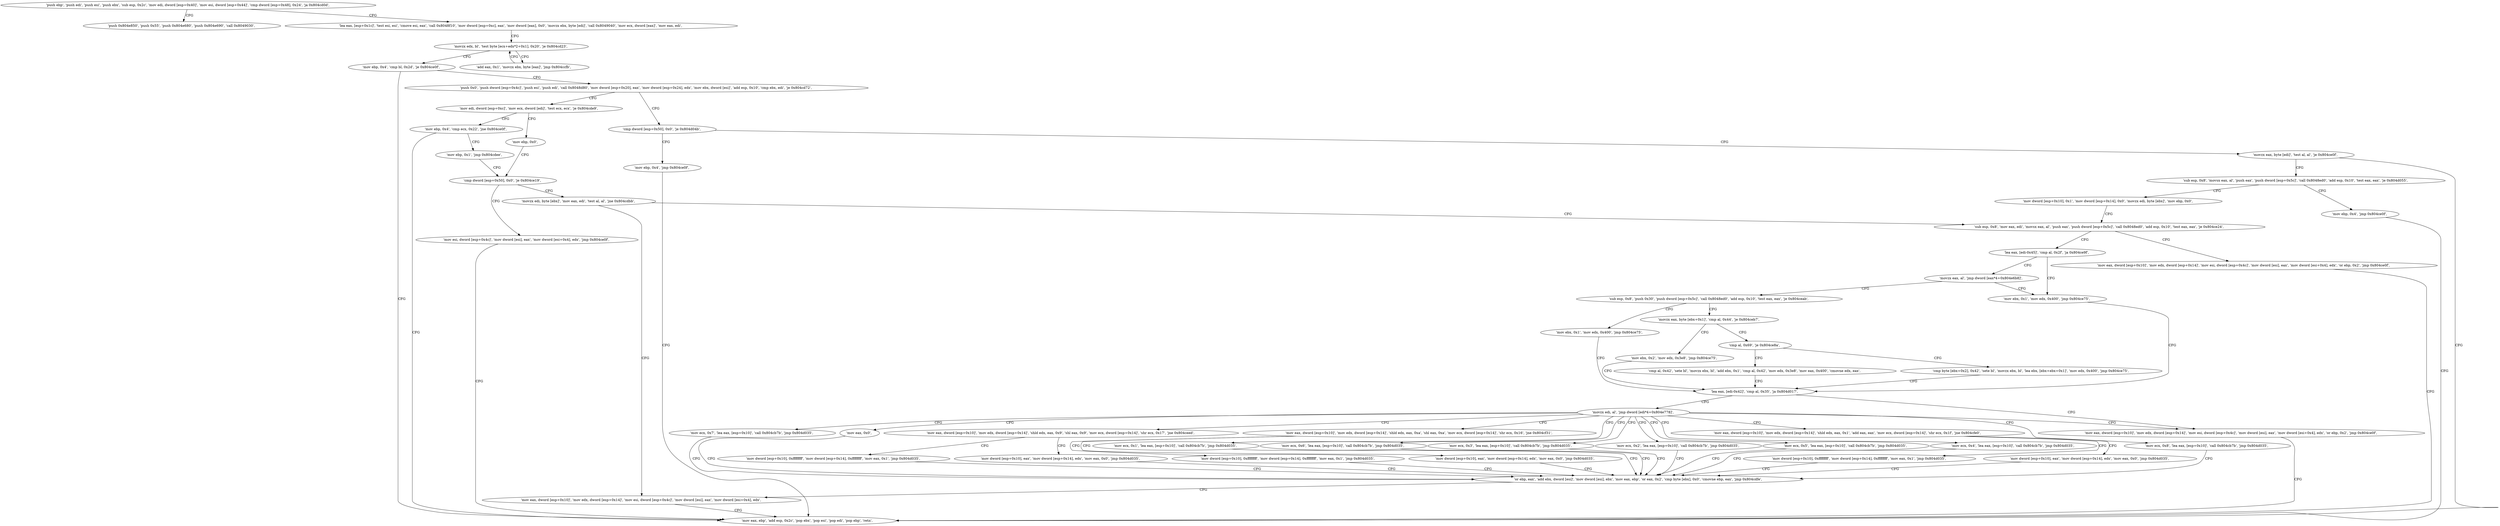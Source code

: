 digraph "func" {
"134532289" [label = "'push ebp', 'push edi', 'push esi', 'push ebx', 'sub esp, 0x2c', 'mov edi, dword [esp+0x40]', 'mov esi, dword [esp+0x44]', 'cmp dword [esp+0x48], 0x24', 'ja 0x804cd0d', " ]
"134532365" [label = "'push 0x804e850', 'push 0x55', 'push 0x804e680', 'push 0x804e690', 'call 0x8049030', " ]
"134532311" [label = "'lea eax, [esp+0x1c]', 'test esi, esi', 'cmove esi, eax', 'call 0x8048f10', 'mov dword [esp+0xc], eax', 'mov dword [eax], 0x0', 'movzx ebx, byte [edi]', 'call 0x8049040', 'mov ecx, dword [eax]', 'mov eax, edi', " ]
"134532347" [label = "'movzx edx, bl', 'test byte [ecx+edx*2+0x1], 0x20', 'je 0x804cd23', " ]
"134532387" [label = "'mov ebp, 0x4', 'cmp bl, 0x2d', 'je 0x804ce0f', " ]
"134532623" [label = "'mov eax, ebp', 'add esp, 0x2c', 'pop ebx', 'pop esi', 'pop edi', 'pop ebp', 'retn', " ]
"134532401" [label = "'push 0x0', 'push dword [esp+0x4c]', 'push esi', 'push edi', 'call 0x8048d80', 'mov dword [esp+0x20], eax', 'mov dword [esp+0x24], edx', 'mov ebx, dword [esi]', 'add esp, 0x10', 'cmp ebx, edi', 'je 0x804cd72', " ]
"134532357" [label = "'add eax, 0x1', 'movzx ebx, byte [eax]', 'jmp 0x804ccfb', " ]
"134532466" [label = "'cmp dword [esp+0x50], 0x0', 'je 0x804d04b', " ]
"134532431" [label = "'mov edi, dword [esp+0xc]', 'mov ecx, dword [edi]', 'test ecx, ecx', 'je 0x804cde9', " ]
"134533195" [label = "'mov ebp, 0x4', 'jmp 0x804ce0f', " ]
"134532477" [label = "'movzx eax, byte [edi]', 'test al, al', 'je 0x804ce0f', " ]
"134532585" [label = "'mov ebp, 0x0', " ]
"134532445" [label = "'mov ebp, 0x4', 'cmp ecx, 0x22', 'jne 0x804ce0f', " ]
"134532488" [label = "'sub esp, 0x8', 'movsx eax, al', 'push eax', 'push dword [esp+0x5c]', 'call 0x8048ed0', 'add esp, 0x10', 'test eax, eax', 'je 0x804d055', " ]
"134532590" [label = "'cmp dword [esp+0x50], 0x0', 'je 0x804ce19', " ]
"134532459" [label = "'mov ebp, 0x1', 'jmp 0x804cdee', " ]
"134533205" [label = "'mov ebp, 0x4', 'jmp 0x804ce0f', " ]
"134532515" [label = "'mov dword [esp+0x10], 0x1', 'mov dword [esp+0x14], 0x0', 'movzx edi, byte [ebx]', 'mov ebp, 0x0', " ]
"134532633" [label = "'mov esi, dword [esp+0x4c]', 'mov dword [esi], eax', 'mov dword [esi+0x4], edx', 'jmp 0x804ce0f', " ]
"134532597" [label = "'movzx edi, byte [ebx]', 'mov eax, edi', 'test al, al', 'jne 0x804cdbb', " ]
"134532539" [label = "'sub esp, 0x8', 'mov eax, edi', 'movsx eax, al', 'push eax', 'push dword [esp+0x5c]', 'call 0x8048ed0', 'add esp, 0x10', 'test eax, eax', 'je 0x804ce24', " ]
"134532606" [label = "'mov eax, dword [esp+0x10]', 'mov edx, dword [esp+0x14]', 'mov esi, dword [esp+0x4c]', 'mov dword [esi], eax', 'mov dword [esi+0x4], edx', " ]
"134532644" [label = "'mov eax, dword [esp+0x10]', 'mov edx, dword [esp+0x14]', 'mov esi, dword [esp+0x4c]', 'mov dword [esi], eax', 'mov dword [esi+0x4], edx', 'or ebp, 0x2', 'jmp 0x804ce0f', " ]
"134532564" [label = "'lea eax, [edi-0x45]', 'cmp al, 0x2f', 'ja 0x804ce9f', " ]
"134532767" [label = "'mov ebx, 0x1', 'mov edx, 0x400', 'jmp 0x804ce75', " ]
"134532575" [label = "'movzx eax, al', 'jmp dword [eax*4+0x804e6b8]', " ]
"134532725" [label = "'lea eax, [edi-0x42]', 'cmp al, 0x35', 'ja 0x804d017', " ]
"134532666" [label = "'sub esp, 0x8', 'push 0x30', 'push dword [esp+0x5c]', 'call 0x8048ed0', 'add esp, 0x10', 'test eax, eax', 'je 0x804ceab', " ]
"134533143" [label = "'mov eax, dword [esp+0x10]', 'mov edx, dword [esp+0x14]', 'mov esi, dword [esp+0x4c]', 'mov dword [esi], eax', 'mov dword [esi+0x4], edx', 'or ebp, 0x2', 'jmp 0x804ce0f', " ]
"134532736" [label = "'movzx edi, al', 'jmp dword [edi*4+0x804e778]', " ]
"134532779" [label = "'mov ebx, 0x1', 'mov edx, 0x400', 'jmp 0x804ce75', " ]
"134532687" [label = "'movzx eax, byte [ebx+0x1]', 'cmp al, 0x44', 'je 0x804ceb7', " ]
"134532803" [label = "'mov eax, dword [esp+0x10]', 'mov edx, dword [esp+0x14]', 'shld edx, eax, 0x9', 'shl eax, 0x9', 'mov ecx, dword [esp+0x14]', 'shr ecx, 0x17', 'jne 0x804ceed', " ]
"134532871" [label = "'mov eax, dword [esp+0x10]', 'mov edx, dword [esp+0x14]', 'shld edx, eax, 0xa', 'shl eax, 0xa', 'mov ecx, dword [esp+0x14]', 'shr ecx, 0x16', 'jne 0x804cf31', " ]
"134532939" [label = "'mov ecx, 0x6', 'lea eax, [esp+0x10]', 'call 0x804cb7b', 'jmp 0x804d035', " ]
"134532958" [label = "'mov ecx, 0x3', 'lea eax, [esp+0x10]', 'call 0x804cb7b', 'jmp 0x804d035', " ]
"134532977" [label = "'mov ecx, 0x1', 'lea eax, [esp+0x10]', 'call 0x804cb7b', 'jmp 0x804d035', " ]
"134532996" [label = "'mov ecx, 0x2', 'lea eax, [esp+0x10]', 'call 0x804cb7b', 'jmp 0x804d035', " ]
"134533015" [label = "'mov ecx, 0x5', 'lea eax, [esp+0x10]', 'call 0x804cb7b', 'jmp 0x804d035', " ]
"134533034" [label = "'mov ecx, 0x4', 'lea eax, [esp+0x10]', 'call 0x804cb7b', 'jmp 0x804d035', " ]
"134533050" [label = "'mov eax, dword [esp+0x10]', 'mov edx, dword [esp+0x14]', 'shld edx, eax, 0x1', 'add eax, eax', 'mov ecx, dword [esp+0x14]', 'shr ecx, 0x1f', 'jne 0x804cfe0', " ]
"134533111" [label = "'mov ecx, 0x8', 'lea eax, [esp+0x10]', 'call 0x804cb7b', 'jmp 0x804d035', " ]
"134533127" [label = "'mov ecx, 0x7', 'lea eax, [esp+0x10]', 'call 0x804cb7b', 'jmp 0x804d035', " ]
"134533168" [label = "'mov eax, 0x0', " ]
"134532791" [label = "'mov ebx, 0x2', 'mov edx, 0x3e8', 'jmp 0x804ce75', " ]
"134532695" [label = "'cmp al, 0x69', 'je 0x804ce8a', " ]
"134532845" [label = "'mov dword [esp+0x10], 0xffffffff', 'mov dword [esp+0x14], 0xffffffff', 'mov eax, 0x1', 'jmp 0x804d035', " ]
"134532827" [label = "'mov dword [esp+0x10], eax', 'mov dword [esp+0x14], edx', 'mov eax, 0x0', 'jmp 0x804d035', " ]
"134532913" [label = "'mov dword [esp+0x10], 0xffffffff', 'mov dword [esp+0x14], 0xffffffff', 'mov eax, 0x1', 'jmp 0x804d035', " ]
"134532895" [label = "'mov dword [esp+0x10], eax', 'mov dword [esp+0x14], edx', 'mov eax, 0x0', 'jmp 0x804d035', " ]
"134533173" [label = "'or ebp, eax', 'add ebx, dword [esi]', 'mov dword [esi], ebx', 'mov eax, ebp', 'or eax, 0x2', 'cmp byte [ebx], 0x0', 'cmovne ebp, eax', 'jmp 0x804cdfe', " ]
"134533088" [label = "'mov dword [esp+0x10], 0xffffffff', 'mov dword [esp+0x14], 0xffffffff', 'mov eax, 0x1', 'jmp 0x804d035', " ]
"134533073" [label = "'mov dword [esp+0x10], eax', 'mov dword [esp+0x14], edx', 'mov eax, 0x0', 'jmp 0x804d035', " ]
"134532746" [label = "'cmp byte [ebx+0x2], 0x42', 'sete bl', 'movzx ebx, bl', 'lea ebx, [ebx+ebx+0x1]', 'mov edx, 0x400', 'jmp 0x804ce75', " ]
"134532699" [label = "'cmp al, 0x42', 'sete bl', 'movzx ebx, bl', 'add ebx, 0x1', 'cmp al, 0x42', 'mov edx, 0x3e8', 'mov eax, 0x400', 'cmovne edx, eax', " ]
"134532289" -> "134532365" [ label = "CFG" ]
"134532289" -> "134532311" [ label = "CFG" ]
"134532311" -> "134532347" [ label = "CFG" ]
"134532347" -> "134532387" [ label = "CFG" ]
"134532347" -> "134532357" [ label = "CFG" ]
"134532387" -> "134532623" [ label = "CFG" ]
"134532387" -> "134532401" [ label = "CFG" ]
"134532401" -> "134532466" [ label = "CFG" ]
"134532401" -> "134532431" [ label = "CFG" ]
"134532357" -> "134532347" [ label = "CFG" ]
"134532466" -> "134533195" [ label = "CFG" ]
"134532466" -> "134532477" [ label = "CFG" ]
"134532431" -> "134532585" [ label = "CFG" ]
"134532431" -> "134532445" [ label = "CFG" ]
"134533195" -> "134532623" [ label = "CFG" ]
"134532477" -> "134532623" [ label = "CFG" ]
"134532477" -> "134532488" [ label = "CFG" ]
"134532585" -> "134532590" [ label = "CFG" ]
"134532445" -> "134532623" [ label = "CFG" ]
"134532445" -> "134532459" [ label = "CFG" ]
"134532488" -> "134533205" [ label = "CFG" ]
"134532488" -> "134532515" [ label = "CFG" ]
"134532590" -> "134532633" [ label = "CFG" ]
"134532590" -> "134532597" [ label = "CFG" ]
"134532459" -> "134532590" [ label = "CFG" ]
"134533205" -> "134532623" [ label = "CFG" ]
"134532515" -> "134532539" [ label = "CFG" ]
"134532633" -> "134532623" [ label = "CFG" ]
"134532597" -> "134532539" [ label = "CFG" ]
"134532597" -> "134532606" [ label = "CFG" ]
"134532539" -> "134532644" [ label = "CFG" ]
"134532539" -> "134532564" [ label = "CFG" ]
"134532606" -> "134532623" [ label = "CFG" ]
"134532644" -> "134532623" [ label = "CFG" ]
"134532564" -> "134532767" [ label = "CFG" ]
"134532564" -> "134532575" [ label = "CFG" ]
"134532767" -> "134532725" [ label = "CFG" ]
"134532575" -> "134532666" [ label = "CFG" ]
"134532575" -> "134532767" [ label = "CFG" ]
"134532725" -> "134533143" [ label = "CFG" ]
"134532725" -> "134532736" [ label = "CFG" ]
"134532666" -> "134532779" [ label = "CFG" ]
"134532666" -> "134532687" [ label = "CFG" ]
"134533143" -> "134532623" [ label = "CFG" ]
"134532736" -> "134532803" [ label = "CFG" ]
"134532736" -> "134532871" [ label = "CFG" ]
"134532736" -> "134532939" [ label = "CFG" ]
"134532736" -> "134532958" [ label = "CFG" ]
"134532736" -> "134532977" [ label = "CFG" ]
"134532736" -> "134532996" [ label = "CFG" ]
"134532736" -> "134533015" [ label = "CFG" ]
"134532736" -> "134533034" [ label = "CFG" ]
"134532736" -> "134533050" [ label = "CFG" ]
"134532736" -> "134533111" [ label = "CFG" ]
"134532736" -> "134533127" [ label = "CFG" ]
"134532736" -> "134533143" [ label = "CFG" ]
"134532736" -> "134533168" [ label = "CFG" ]
"134532779" -> "134532725" [ label = "CFG" ]
"134532687" -> "134532791" [ label = "CFG" ]
"134532687" -> "134532695" [ label = "CFG" ]
"134532803" -> "134532845" [ label = "CFG" ]
"134532803" -> "134532827" [ label = "CFG" ]
"134532871" -> "134532913" [ label = "CFG" ]
"134532871" -> "134532895" [ label = "CFG" ]
"134532939" -> "134533173" [ label = "CFG" ]
"134532958" -> "134533173" [ label = "CFG" ]
"134532977" -> "134533173" [ label = "CFG" ]
"134532996" -> "134533173" [ label = "CFG" ]
"134533015" -> "134533173" [ label = "CFG" ]
"134533034" -> "134533173" [ label = "CFG" ]
"134533050" -> "134533088" [ label = "CFG" ]
"134533050" -> "134533073" [ label = "CFG" ]
"134533111" -> "134533173" [ label = "CFG" ]
"134533127" -> "134533173" [ label = "CFG" ]
"134533168" -> "134533173" [ label = "CFG" ]
"134532791" -> "134532725" [ label = "CFG" ]
"134532695" -> "134532746" [ label = "CFG" ]
"134532695" -> "134532699" [ label = "CFG" ]
"134532845" -> "134533173" [ label = "CFG" ]
"134532827" -> "134533173" [ label = "CFG" ]
"134532913" -> "134533173" [ label = "CFG" ]
"134532895" -> "134533173" [ label = "CFG" ]
"134533173" -> "134532606" [ label = "CFG" ]
"134533088" -> "134533173" [ label = "CFG" ]
"134533073" -> "134533173" [ label = "CFG" ]
"134532746" -> "134532725" [ label = "CFG" ]
"134532699" -> "134532725" [ label = "CFG" ]
}
